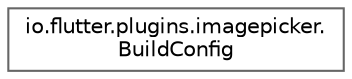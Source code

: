 digraph "Graphical Class Hierarchy"
{
 // LATEX_PDF_SIZE
  bgcolor="transparent";
  edge [fontname=Helvetica,fontsize=10,labelfontname=Helvetica,labelfontsize=10];
  node [fontname=Helvetica,fontsize=10,shape=box,height=0.2,width=0.4];
  rankdir="LR";
  Node0 [id="Node000000",label="io.flutter.plugins.imagepicker.\lBuildConfig",height=0.2,width=0.4,color="grey40", fillcolor="white", style="filled",URL="$classio_1_1flutter_1_1plugins_1_1imagepicker_1_1_build_config.html",tooltip=" "];
}
